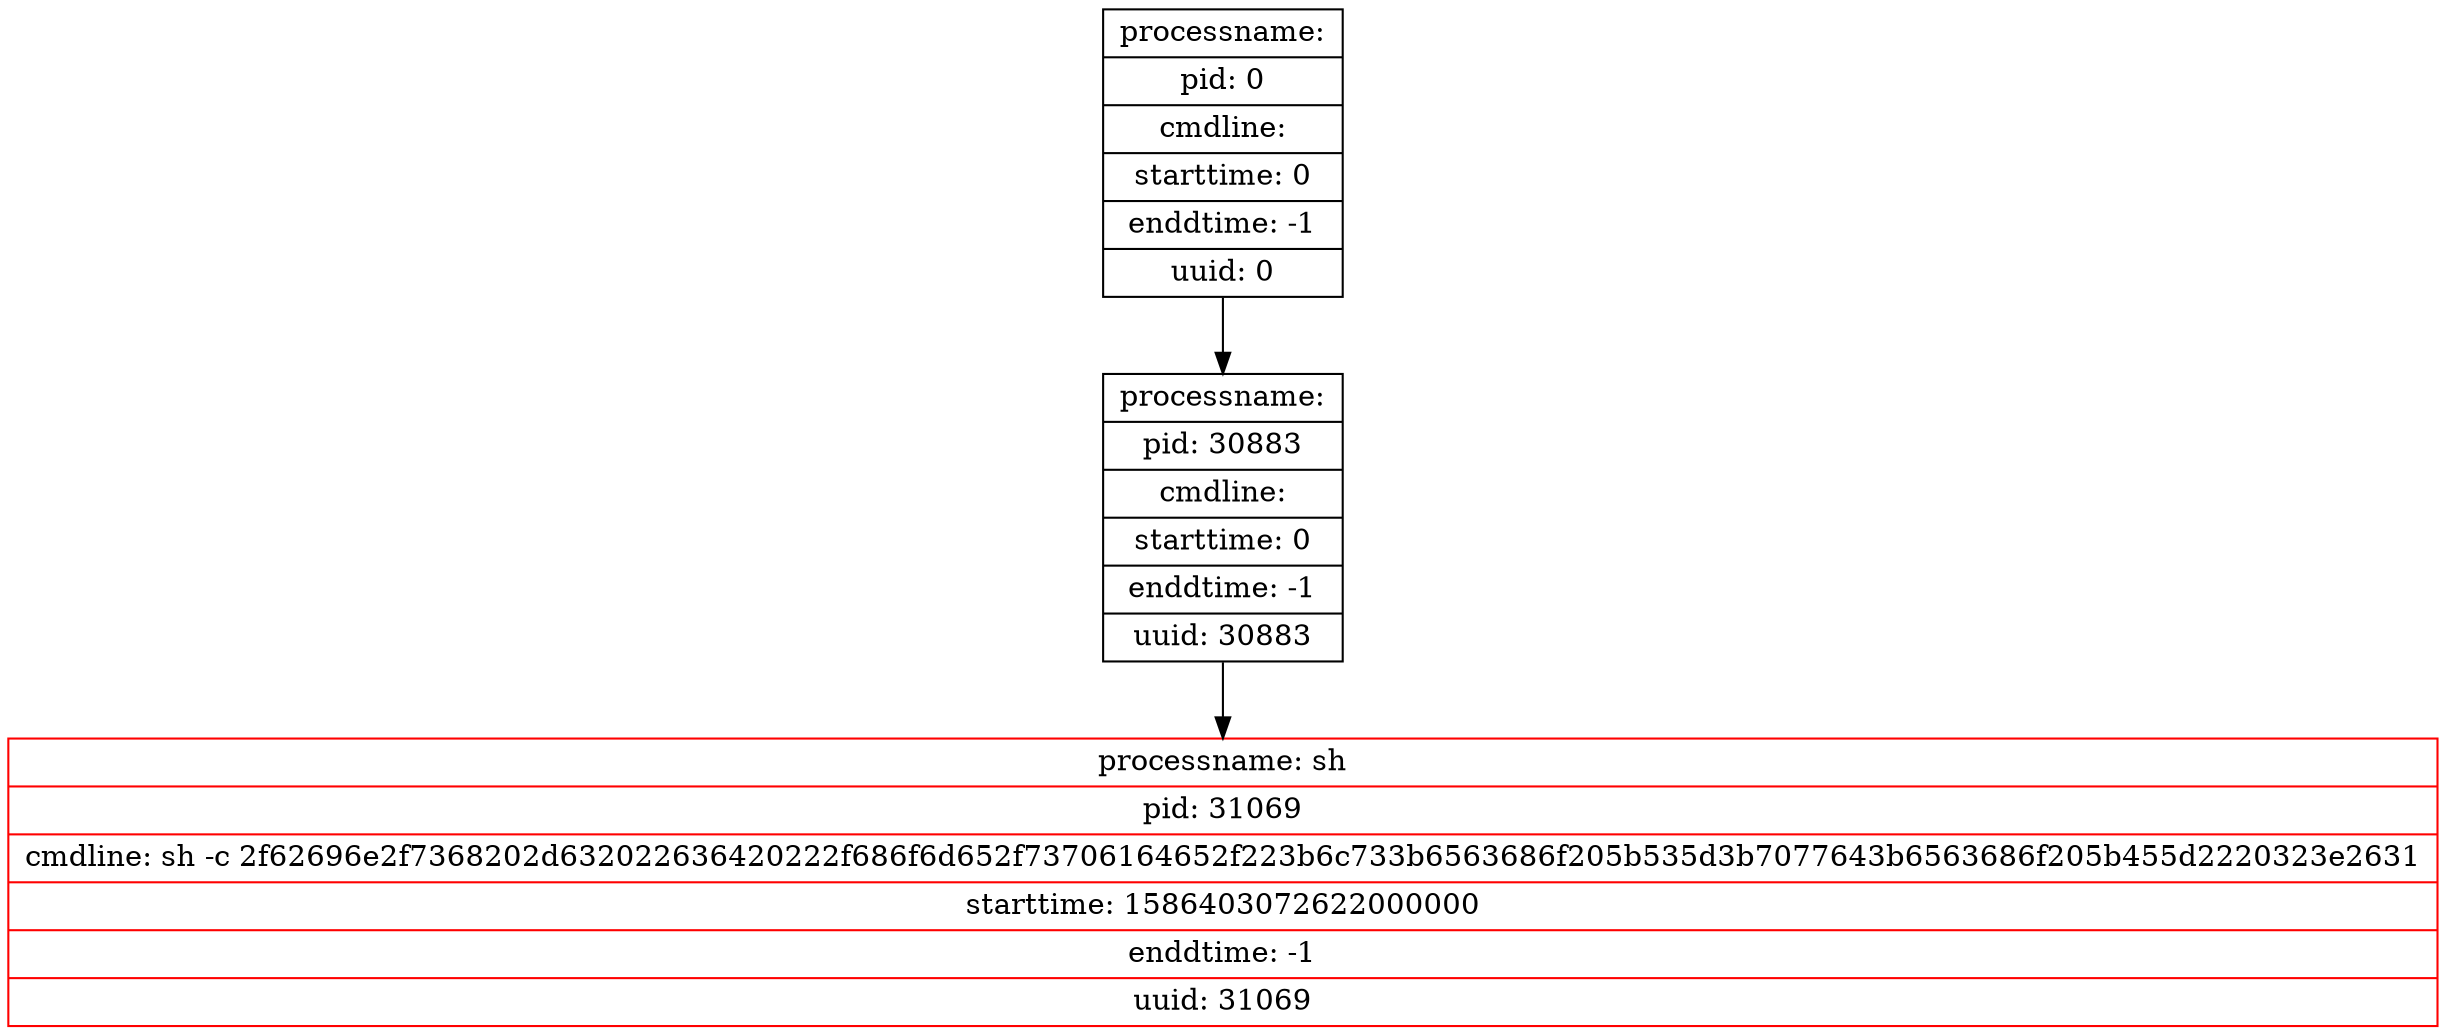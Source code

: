 digraph graph1 {
node [shape = record];
table2788 [label = "{<head>processname: sh | pid: 31069 | cmdline: sh -c 2f62696e2f7368202d632022636420222f686f6d652f73706164652f223b6c733b6563686f205b535d3b7077643b6563686f205b455d2220323e2631 | starttime: 1586403072622000000 | enddtime: -1 | uuid: 31069}", color = red];
node [shape = record];
table15196 [label = "{<head>processname:  | pid: 30883 | cmdline:  | starttime: 0 | enddtime: -1 | uuid: 30883}"];
table15196 -> table2788;
node [shape = record];
table0 [label = "{<head>processname:  | pid: 0 | cmdline:  | starttime: 0 | enddtime: -1 | uuid: 0}"];
table0 -> table15196;
}
